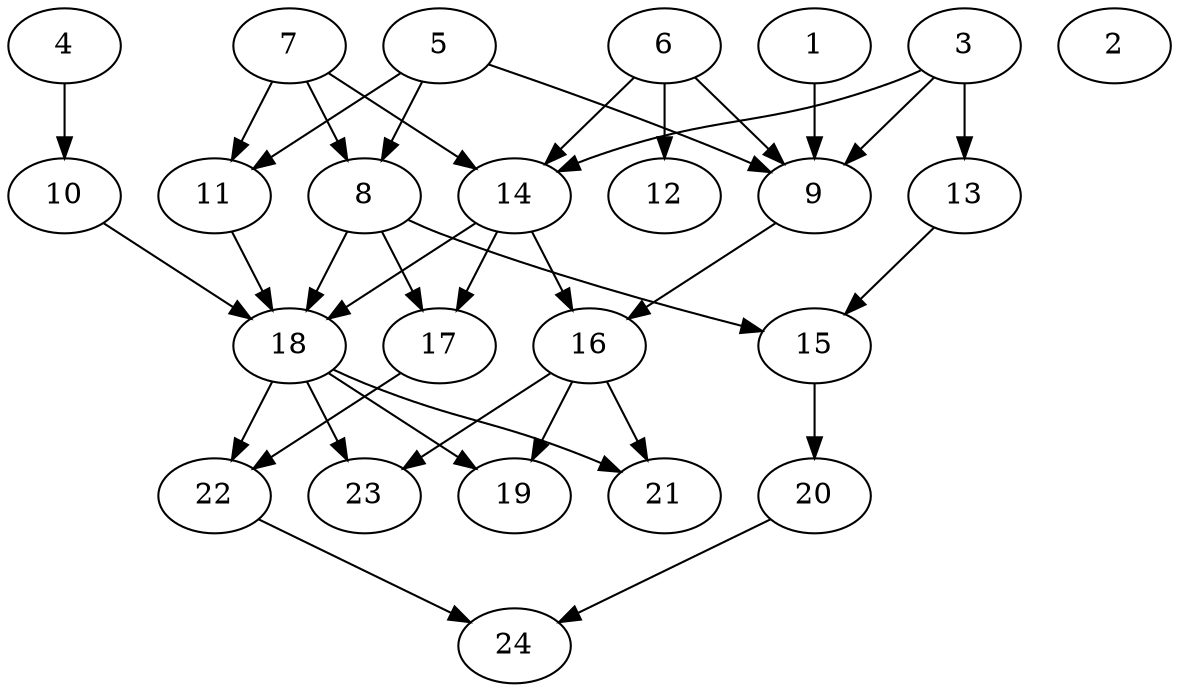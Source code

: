 // DAG (tier=2-normal, mode=compute, n=24, ccr=0.361, fat=0.572, density=0.451, regular=0.528, jump=0.177, mindata=524288, maxdata=8388608)
// DAG automatically generated by daggen at Sun Aug 24 16:33:33 2025
// /home/ermia/Project/Environments/daggen/bin/daggen --dot --ccr 0.361 --fat 0.572 --regular 0.528 --density 0.451 --jump 0.177 --mindata 524288 --maxdata 8388608 -n 24 
digraph G {
  1 [size="106685557023520480", alpha="0.08", expect_size="53342778511760240"]
  1 -> 9 [size ="66946334720000"]
  2 [size="4869384132943260", alpha="0.10", expect_size="2434692066471630"]
  3 [size="5588503896352882688", alpha="0.19", expect_size="2794251948176441344"]
  3 -> 9 [size ="25193414131712"]
  3 -> 13 [size ="25193414131712"]
  3 -> 14 [size ="25193414131712"]
  4 [size="290812260308221952000", alpha="0.01", expect_size="145406130154110976000"]
  4 -> 10 [size ="351154680627200"]
  5 [size="9190039084886296", alpha="0.17", expect_size="4595019542443148"]
  5 -> 8 [size ="5222084640768"]
  5 -> 9 [size ="5222084640768"]
  5 -> 11 [size ="5222084640768"]
  6 [size="6957512491161039", alpha="0.06", expect_size="3478756245580519"]
  6 -> 9 [size ="415870954242048"]
  6 -> 12 [size ="415870954242048"]
  6 -> 14 [size ="415870954242048"]
  7 [size="221085151629672448000", alpha="0.10", expect_size="110542575814836224000"]
  7 -> 8 [size ="292502582067200"]
  7 -> 11 [size ="292502582067200"]
  7 -> 14 [size ="292502582067200"]
  8 [size="13252650378252182", alpha="0.02", expect_size="6626325189126091"]
  8 -> 15 [size ="380848205463552"]
  8 -> 17 [size ="380848205463552"]
  8 -> 18 [size ="380848205463552"]
  9 [size="587921101308070723584", alpha="0.11", expect_size="293960550654035361792"]
  9 -> 16 [size ="561439139954688"]
  10 [size="70120460367840673792", alpha="0.12", expect_size="35060230183920336896"]
  10 -> 18 [size ="136035782623232"]
  11 [size="7423783454808050", alpha="0.08", expect_size="3711891727404025"]
  11 -> 18 [size ="222919078707200"]
  12 [size="543133756952658112", alpha="0.12", expect_size="271566878476329056"]
  13 [size="151325366210722267136", alpha="0.09", expect_size="75662683105361133568"]
  13 -> 15 [size ="227177060630528"]
  14 [size="16949165781040496", alpha="0.09", expect_size="8474582890520248"]
  14 -> 16 [size ="345102266400768"]
  14 -> 17 [size ="345102266400768"]
  14 -> 18 [size ="345102266400768"]
  15 [size="126404056063043200", alpha="0.01", expect_size="63202028031521600"]
  15 -> 20 [size ="51676543188992"]
  16 [size="114219185204137648", alpha="0.07", expect_size="57109592602068824"]
  16 -> 19 [size ="90964798472192"]
  16 -> 21 [size ="90964798472192"]
  16 -> 23 [size ="90964798472192"]
  17 [size="386483846661632896", alpha="0.00", expect_size="193241923330816448"]
  17 -> 22 [size ="186963961315328"]
  18 [size="181805162299125600", alpha="0.10", expect_size="90902581149562800"]
  18 -> 19 [size ="478171627520000"]
  18 -> 21 [size ="478171627520000"]
  18 -> 22 [size ="478171627520000"]
  18 -> 23 [size ="478171627520000"]
  19 [size="116189972343453440", alpha="0.00", expect_size="58094986171726720"]
  20 [size="27708823353732856", alpha="0.15", expect_size="13854411676866428"]
  20 -> 24 [size ="24932419371008"]
  21 [size="507980102687115968512", alpha="0.14", expect_size="253990051343557984256"]
  22 [size="1077169892924458112", alpha="0.01", expect_size="538584946462229056"]
  22 -> 24 [size ="375890471026688"]
  23 [size="321685541070638784", alpha="0.05", expect_size="160842770535319392"]
  24 [size="99682546608869736448", alpha="0.01", expect_size="49841273304434868224"]
}